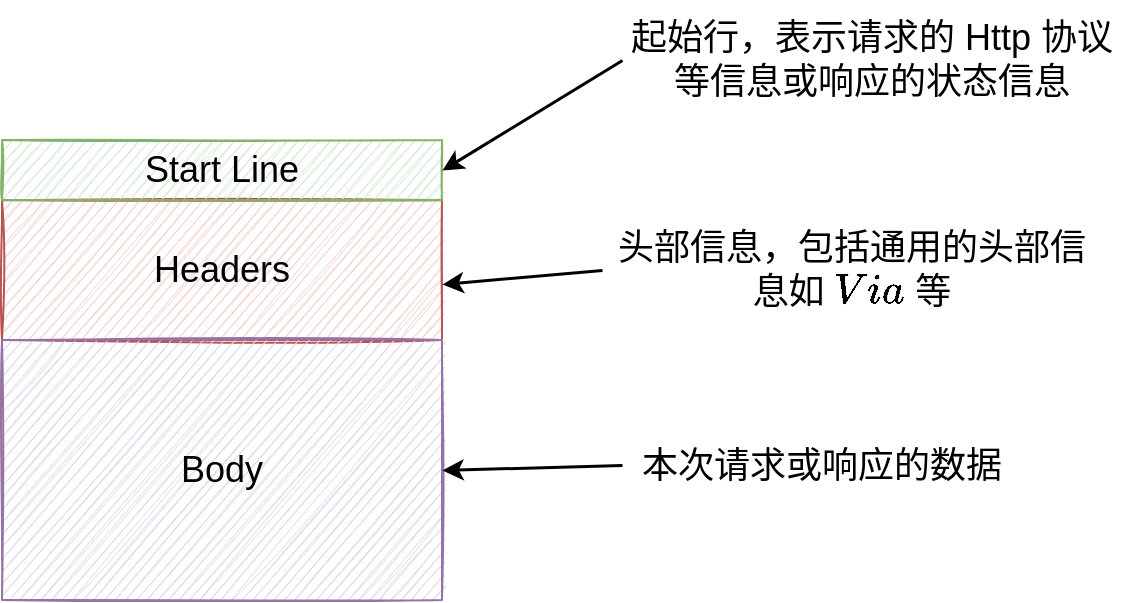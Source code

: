 <mxfile version="20.2.3" type="device"><diagram id="NGm_nT88N8FqhTaewvkt" name="第 1 页"><mxGraphModel dx="1422" dy="878" grid="1" gridSize="10" guides="1" tooltips="1" connect="1" arrows="1" fold="1" page="1" pageScale="1" pageWidth="827" pageHeight="1169" math="0" shadow="0"><root><mxCell id="0"/><mxCell id="1" parent="0"/><mxCell id="71tZlg1oUFOGQ1304Mce-2" value="Headers" style="rounded=0;whiteSpace=wrap;html=1;fontSize=18;fillColor=#f8cecc;strokeColor=#b85450;sketch=1;" parent="1" vertex="1"><mxGeometry x="250" y="150" width="220" height="70" as="geometry"/></mxCell><mxCell id="6ZzZI_pU3JizuruK8RKo-1" value="Start Line" style="rounded=0;whiteSpace=wrap;html=1;fontSize=18;sketch=1;fillColor=#d5e8d4;strokeColor=#82b366;" vertex="1" parent="1"><mxGeometry x="250" y="120" width="220" height="30" as="geometry"/></mxCell><mxCell id="6ZzZI_pU3JizuruK8RKo-2" value="Body" style="rounded=0;whiteSpace=wrap;html=1;fontSize=18;fillColor=#e1d5e7;strokeColor=#9673a6;sketch=1;" vertex="1" parent="1"><mxGeometry x="250" y="220" width="220" height="130" as="geometry"/></mxCell><mxCell id="6ZzZI_pU3JizuruK8RKo-4" style="rounded=0;orthogonalLoop=1;jettySize=auto;html=1;exitX=0;exitY=0.5;exitDx=0;exitDy=0;entryX=1;entryY=0.5;entryDx=0;entryDy=0;fontSize=18;strokeWidth=1.5;" edge="1" parent="1" source="6ZzZI_pU3JizuruK8RKo-3" target="6ZzZI_pU3JizuruK8RKo-1"><mxGeometry relative="1" as="geometry"/></mxCell><mxCell id="6ZzZI_pU3JizuruK8RKo-3" value="起始行，表示请求的 Http 协议等信息或响应的状态信息" style="text;html=1;strokeColor=none;fillColor=none;align=center;verticalAlign=middle;whiteSpace=wrap;rounded=0;sketch=1;fontSize=18;" vertex="1" parent="1"><mxGeometry x="560" y="50" width="250" height="60" as="geometry"/></mxCell><mxCell id="6ZzZI_pU3JizuruK8RKo-6" style="edgeStyle=none;rounded=0;orthogonalLoop=1;jettySize=auto;html=1;exitX=0;exitY=0.5;exitDx=0;exitDy=0;entryX=1;entryY=0.6;entryDx=0;entryDy=0;entryPerimeter=0;fontSize=18;strokeWidth=1.5;" edge="1" parent="1" source="6ZzZI_pU3JizuruK8RKo-5" target="71tZlg1oUFOGQ1304Mce-2"><mxGeometry relative="1" as="geometry"/></mxCell><mxCell id="6ZzZI_pU3JizuruK8RKo-5" value="头部信息，包括通用的头部信息如 `Via` 等" style="text;html=1;strokeColor=none;fillColor=none;align=center;verticalAlign=middle;whiteSpace=wrap;rounded=0;sketch=1;fontSize=18;" vertex="1" parent="1"><mxGeometry x="550" y="155" width="250" height="60" as="geometry"/></mxCell><mxCell id="6ZzZI_pU3JizuruK8RKo-8" style="edgeStyle=none;rounded=0;orthogonalLoop=1;jettySize=auto;html=1;exitX=0;exitY=0.5;exitDx=0;exitDy=0;entryX=1;entryY=0.5;entryDx=0;entryDy=0;fontSize=18;strokeWidth=1.5;" edge="1" parent="1" source="6ZzZI_pU3JizuruK8RKo-7" target="6ZzZI_pU3JizuruK8RKo-2"><mxGeometry relative="1" as="geometry"/></mxCell><mxCell id="6ZzZI_pU3JizuruK8RKo-7" value="本次请求或响应的数据" style="text;html=1;strokeColor=none;fillColor=none;align=center;verticalAlign=middle;whiteSpace=wrap;rounded=0;sketch=1;fontSize=18;" vertex="1" parent="1"><mxGeometry x="560" y="255" width="200" height="55" as="geometry"/></mxCell></root></mxGraphModel></diagram></mxfile>